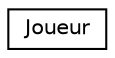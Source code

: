 digraph "Graphical Class Hierarchy"
{
 // INTERACTIVE_SVG=YES
 // LATEX_PDF_SIZE
  edge [fontname="Helvetica",fontsize="10",labelfontname="Helvetica",labelfontsize="10"];
  node [fontname="Helvetica",fontsize="10",shape=record];
  rankdir="LR";
  Node0 [label="Joueur",height=0.2,width=0.4,color="black", fillcolor="white", style="filled",URL="$struct_joueur.html",tooltip="Cette structure contient toutes les données d'un joueur."];
}
